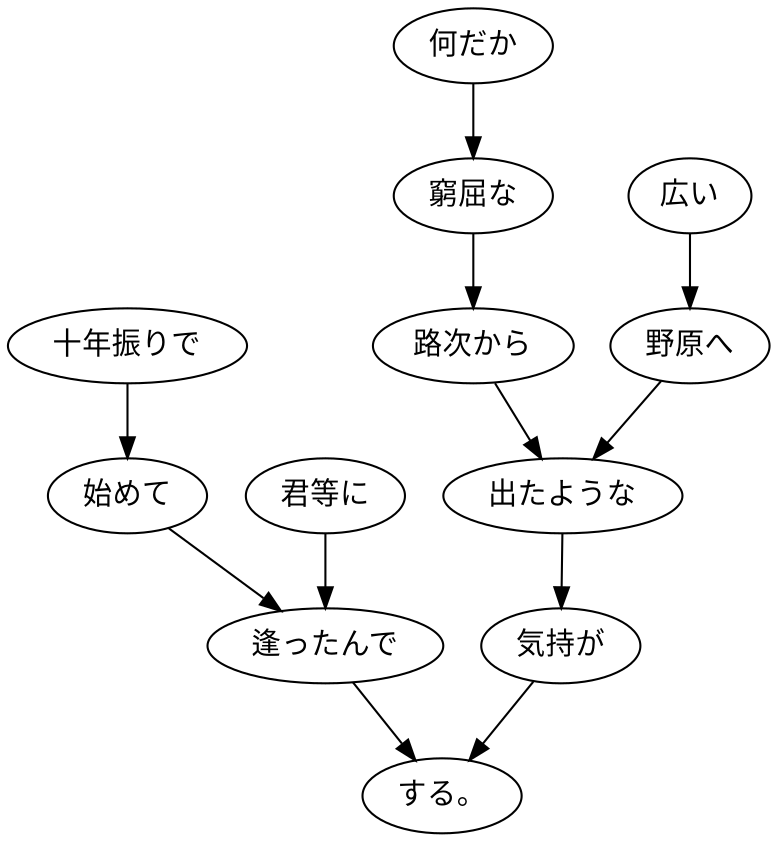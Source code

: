 digraph graph2642 {
	node0 [label="十年振りで"];
	node1 [label="始めて"];
	node2 [label="君等に"];
	node3 [label="逢ったんで"];
	node4 [label="何だか"];
	node5 [label="窮屈な"];
	node6 [label="路次から"];
	node7 [label="広い"];
	node8 [label="野原へ"];
	node9 [label="出たような"];
	node10 [label="気持が"];
	node11 [label="する。"];
	node0 -> node1;
	node1 -> node3;
	node2 -> node3;
	node3 -> node11;
	node4 -> node5;
	node5 -> node6;
	node6 -> node9;
	node7 -> node8;
	node8 -> node9;
	node9 -> node10;
	node10 -> node11;
}
